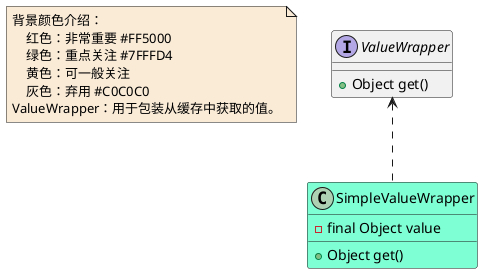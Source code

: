 @startuml

note  as N1 #FAEBD7
    背景颜色介绍：
        红色：非常重要 #FF5000
        绿色：重点关注 #7FFFD4
        黄色：可一般关注
        灰色：弃用 #C0C0C0
    ValueWrapper：用于包装从缓存中获取的值。
end note


interface ValueWrapper
ValueWrapper : +Object get()
class SimpleValueWrapper #7FFFD4
SimpleValueWrapper : -final Object value
SimpleValueWrapper : +Object get()


ValueWrapper <.. SimpleValueWrapper

@enduml